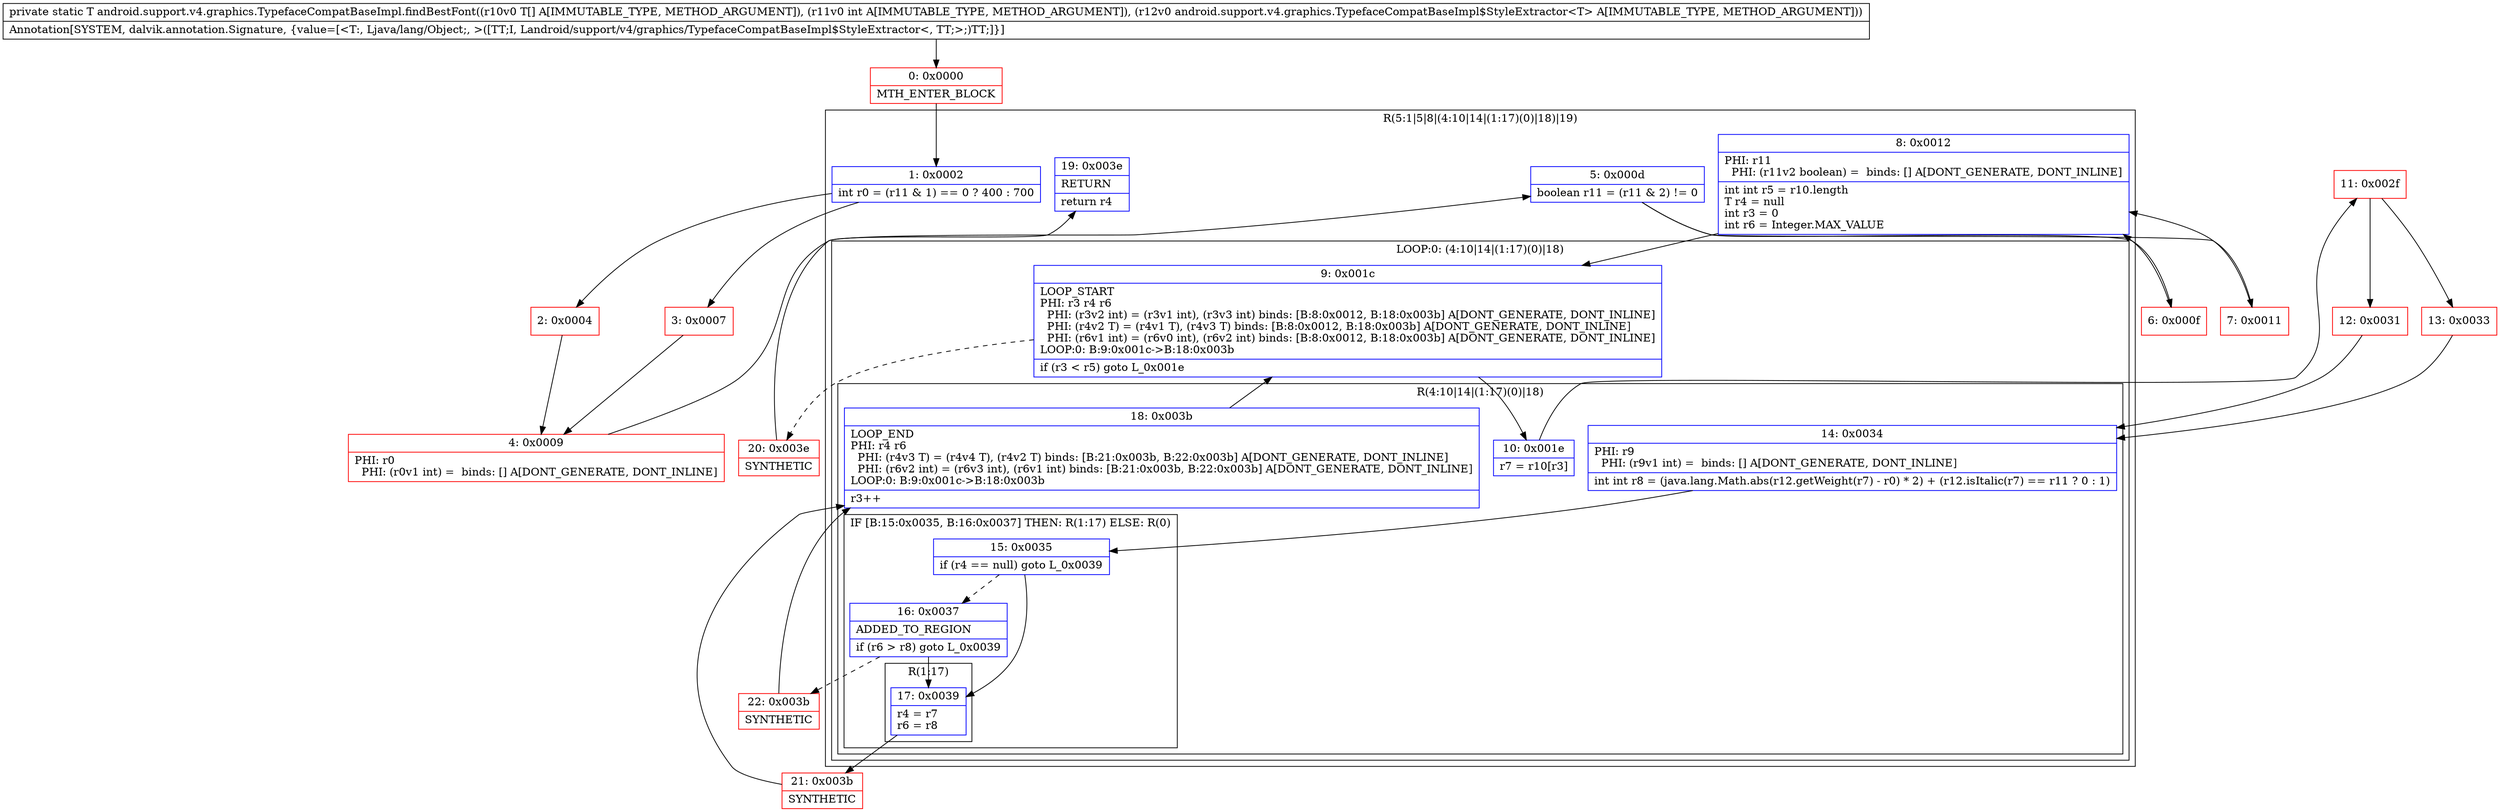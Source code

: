 digraph "CFG forandroid.support.v4.graphics.TypefaceCompatBaseImpl.findBestFont([Ljava\/lang\/Object;ILandroid\/support\/v4\/graphics\/TypefaceCompatBaseImpl$StyleExtractor;)Ljava\/lang\/Object;" {
subgraph cluster_Region_1586498859 {
label = "R(5:1|5|8|(4:10|14|(1:17)(0)|18)|19)";
node [shape=record,color=blue];
Node_1 [shape=record,label="{1\:\ 0x0002|int r0 = (r11 & 1) == 0 ? 400 : 700\l}"];
Node_5 [shape=record,label="{5\:\ 0x000d|boolean r11 = (r11 & 2) != 0\l}"];
Node_8 [shape=record,label="{8\:\ 0x0012|PHI: r11 \l  PHI: (r11v2 boolean) =  binds: [] A[DONT_GENERATE, DONT_INLINE]\l|int int r5 = r10.length\lT r4 = null\lint r3 = 0\lint r6 = Integer.MAX_VALUE\l}"];
subgraph cluster_LoopRegion_1799057934 {
label = "LOOP:0: (4:10|14|(1:17)(0)|18)";
node [shape=record,color=blue];
Node_9 [shape=record,label="{9\:\ 0x001c|LOOP_START\lPHI: r3 r4 r6 \l  PHI: (r3v2 int) = (r3v1 int), (r3v3 int) binds: [B:8:0x0012, B:18:0x003b] A[DONT_GENERATE, DONT_INLINE]\l  PHI: (r4v2 T) = (r4v1 T), (r4v3 T) binds: [B:8:0x0012, B:18:0x003b] A[DONT_GENERATE, DONT_INLINE]\l  PHI: (r6v1 int) = (r6v0 int), (r6v2 int) binds: [B:8:0x0012, B:18:0x003b] A[DONT_GENERATE, DONT_INLINE]\lLOOP:0: B:9:0x001c\-\>B:18:0x003b\l|if (r3 \< r5) goto L_0x001e\l}"];
subgraph cluster_Region_1912262042 {
label = "R(4:10|14|(1:17)(0)|18)";
node [shape=record,color=blue];
Node_10 [shape=record,label="{10\:\ 0x001e|r7 = r10[r3]\l}"];
Node_14 [shape=record,label="{14\:\ 0x0034|PHI: r9 \l  PHI: (r9v1 int) =  binds: [] A[DONT_GENERATE, DONT_INLINE]\l|int int r8 = (java.lang.Math.abs(r12.getWeight(r7) \- r0) * 2) + (r12.isItalic(r7) == r11 ? 0 : 1)\l}"];
subgraph cluster_IfRegion_872262891 {
label = "IF [B:15:0x0035, B:16:0x0037] THEN: R(1:17) ELSE: R(0)";
node [shape=record,color=blue];
Node_15 [shape=record,label="{15\:\ 0x0035|if (r4 == null) goto L_0x0039\l}"];
Node_16 [shape=record,label="{16\:\ 0x0037|ADDED_TO_REGION\l|if (r6 \> r8) goto L_0x0039\l}"];
subgraph cluster_Region_1551816175 {
label = "R(1:17)";
node [shape=record,color=blue];
Node_17 [shape=record,label="{17\:\ 0x0039|r4 = r7\lr6 = r8\l}"];
}
subgraph cluster_Region_2076246670 {
label = "R(0)";
node [shape=record,color=blue];
}
}
Node_18 [shape=record,label="{18\:\ 0x003b|LOOP_END\lPHI: r4 r6 \l  PHI: (r4v3 T) = (r4v4 T), (r4v2 T) binds: [B:21:0x003b, B:22:0x003b] A[DONT_GENERATE, DONT_INLINE]\l  PHI: (r6v2 int) = (r6v3 int), (r6v1 int) binds: [B:21:0x003b, B:22:0x003b] A[DONT_GENERATE, DONT_INLINE]\lLOOP:0: B:9:0x001c\-\>B:18:0x003b\l|r3++\l}"];
}
}
Node_19 [shape=record,label="{19\:\ 0x003e|RETURN\l|return r4\l}"];
}
Node_0 [shape=record,color=red,label="{0\:\ 0x0000|MTH_ENTER_BLOCK\l}"];
Node_2 [shape=record,color=red,label="{2\:\ 0x0004}"];
Node_3 [shape=record,color=red,label="{3\:\ 0x0007}"];
Node_4 [shape=record,color=red,label="{4\:\ 0x0009|PHI: r0 \l  PHI: (r0v1 int) =  binds: [] A[DONT_GENERATE, DONT_INLINE]\l}"];
Node_6 [shape=record,color=red,label="{6\:\ 0x000f}"];
Node_7 [shape=record,color=red,label="{7\:\ 0x0011}"];
Node_11 [shape=record,color=red,label="{11\:\ 0x002f}"];
Node_12 [shape=record,color=red,label="{12\:\ 0x0031}"];
Node_13 [shape=record,color=red,label="{13\:\ 0x0033}"];
Node_20 [shape=record,color=red,label="{20\:\ 0x003e|SYNTHETIC\l}"];
Node_21 [shape=record,color=red,label="{21\:\ 0x003b|SYNTHETIC\l}"];
Node_22 [shape=record,color=red,label="{22\:\ 0x003b|SYNTHETIC\l}"];
MethodNode[shape=record,label="{private static T android.support.v4.graphics.TypefaceCompatBaseImpl.findBestFont((r10v0 T[] A[IMMUTABLE_TYPE, METHOD_ARGUMENT]), (r11v0 int A[IMMUTABLE_TYPE, METHOD_ARGUMENT]), (r12v0 android.support.v4.graphics.TypefaceCompatBaseImpl$StyleExtractor\<T\> A[IMMUTABLE_TYPE, METHOD_ARGUMENT]))  | Annotation[SYSTEM, dalvik.annotation.Signature, \{value=[\<T:, Ljava\/lang\/Object;, \>([TT;I, Landroid\/support\/v4\/graphics\/TypefaceCompatBaseImpl$StyleExtractor\<, TT;\>;)TT;]\}]\l}"];
MethodNode -> Node_0;
Node_1 -> Node_2;
Node_1 -> Node_3;
Node_5 -> Node_6;
Node_5 -> Node_7;
Node_8 -> Node_9;
Node_9 -> Node_10;
Node_9 -> Node_20[style=dashed];
Node_10 -> Node_11;
Node_14 -> Node_15;
Node_15 -> Node_16[style=dashed];
Node_15 -> Node_17;
Node_16 -> Node_17;
Node_16 -> Node_22[style=dashed];
Node_17 -> Node_21;
Node_18 -> Node_9;
Node_0 -> Node_1;
Node_2 -> Node_4;
Node_3 -> Node_4;
Node_4 -> Node_5;
Node_6 -> Node_8;
Node_7 -> Node_8;
Node_11 -> Node_12;
Node_11 -> Node_13;
Node_12 -> Node_14;
Node_13 -> Node_14;
Node_20 -> Node_19;
Node_21 -> Node_18;
Node_22 -> Node_18;
}

